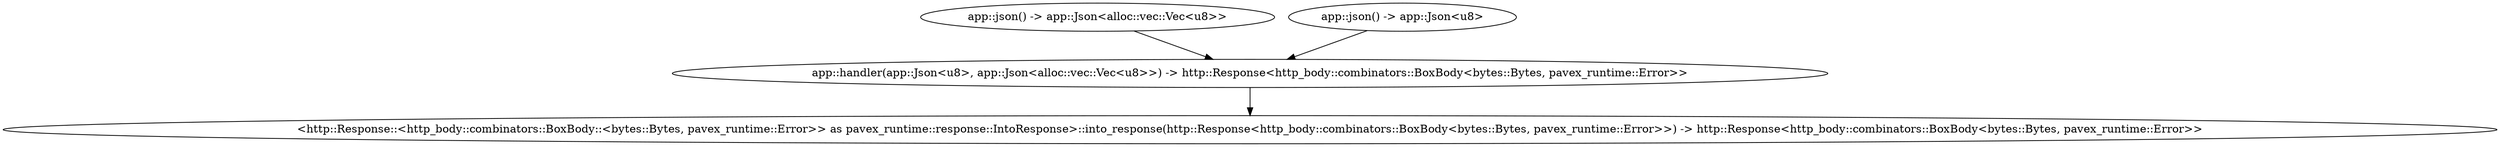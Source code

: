 digraph "GET /home" {
    0 [ label = "app::handler(app::Json<u8>, app::Json<alloc::vec::Vec<u8>>) -> http::Response<http_body::combinators::BoxBody<bytes::Bytes, pavex_runtime::Error>>"]
    1 [ label = "app::json() -> app::Json<alloc::vec::Vec<u8>>"]
    2 [ label = "app::json() -> app::Json<u8>"]
    3 [ label = "<http::Response::<http_body::combinators::BoxBody::<bytes::Bytes, pavex_runtime::Error>> as pavex_runtime::response::IntoResponse>::into_response(http::Response<http_body::combinators::BoxBody<bytes::Bytes, pavex_runtime::Error>>) -> http::Response<http_body::combinators::BoxBody<bytes::Bytes, pavex_runtime::Error>>"]
    1 -> 0 [ ]
    2 -> 0 [ ]
    0 -> 3 [ ]
}
digraph app_state {
    0 [ label = "crate::ApplicationState() -> crate::ApplicationState"]
}